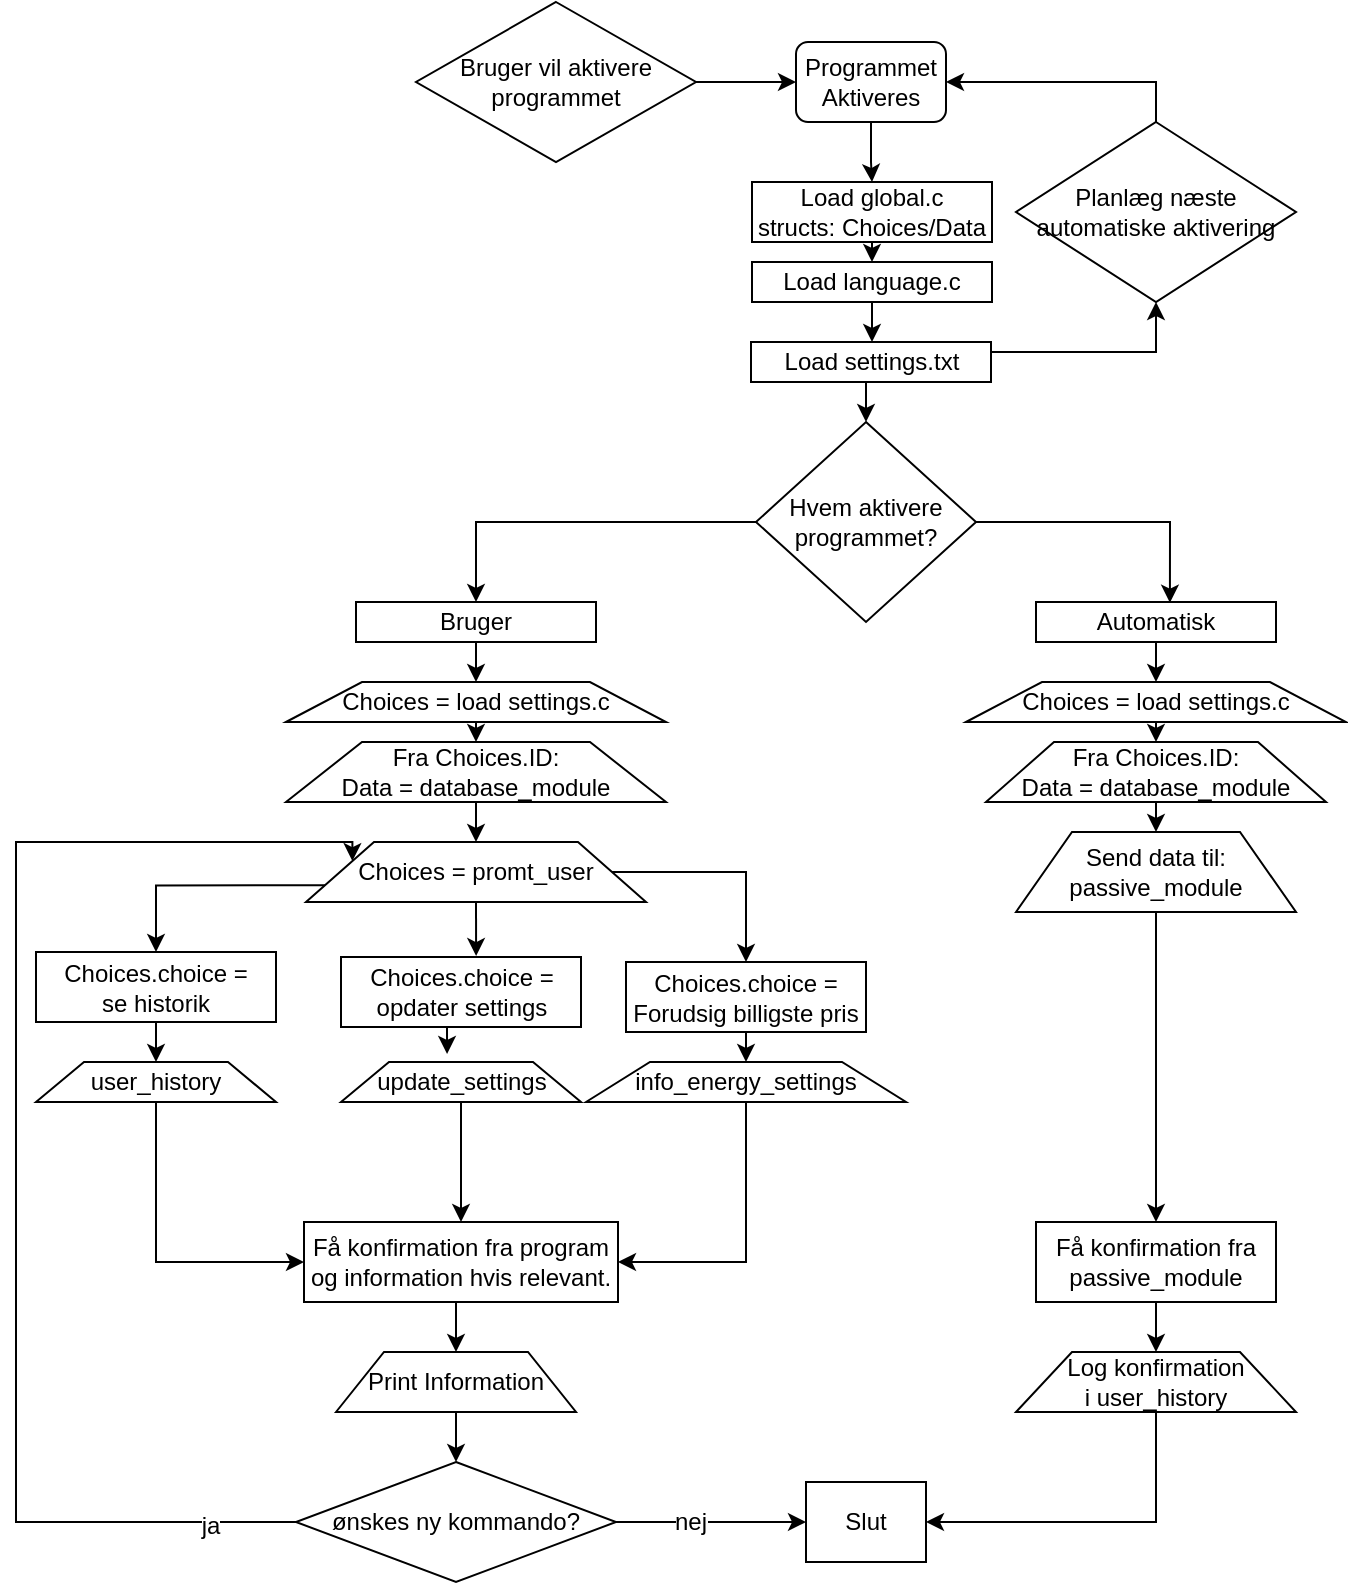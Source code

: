 <mxfile version="12.3.8" type="device" pages="1"><diagram id="7tBQpWJaHfE-J7XyNRyv" name="Page-1"><mxGraphModel dx="1888" dy="553" grid="1" gridSize="10" guides="1" tooltips="1" connect="1" arrows="1" fold="1" page="1" pageScale="1" pageWidth="850" pageHeight="1100" math="0" shadow="0"><root><mxCell id="0"/><mxCell id="1" parent="0"/><mxCell id="eCFEvjbUHckoxmTAQ7cT-56" style="edgeStyle=orthogonalEdgeStyle;rounded=0;orthogonalLoop=1;jettySize=auto;html=1;exitX=0.5;exitY=1;exitDx=0;exitDy=0;entryX=0.5;entryY=0;entryDx=0;entryDy=0;" edge="1" parent="1" source="eCFEvjbUHckoxmTAQ7cT-1" target="eCFEvjbUHckoxmTAQ7cT-53"><mxGeometry relative="1" as="geometry"/></mxCell><mxCell id="eCFEvjbUHckoxmTAQ7cT-1" value="Bruger" style="rounded=0;whiteSpace=wrap;html=1;" vertex="1" parent="1"><mxGeometry x="170" y="340" width="120" height="20" as="geometry"/></mxCell><mxCell id="eCFEvjbUHckoxmTAQ7cT-13" style="edgeStyle=orthogonalEdgeStyle;rounded=0;orthogonalLoop=1;jettySize=auto;html=1;exitX=0.5;exitY=1;exitDx=0;exitDy=0;" edge="1" parent="1" source="eCFEvjbUHckoxmTAQ7cT-2" target="eCFEvjbUHckoxmTAQ7cT-8"><mxGeometry relative="1" as="geometry"/></mxCell><mxCell id="eCFEvjbUHckoxmTAQ7cT-2" value="Programmet Aktiveres" style="rounded=1;whiteSpace=wrap;html=1;" vertex="1" parent="1"><mxGeometry x="390" y="60" width="75" height="40" as="geometry"/></mxCell><mxCell id="eCFEvjbUHckoxmTAQ7cT-12" style="edgeStyle=orthogonalEdgeStyle;rounded=0;orthogonalLoop=1;jettySize=auto;html=1;exitX=0.5;exitY=1;exitDx=0;exitDy=0;entryX=0.5;entryY=0;entryDx=0;entryDy=0;" edge="1" parent="1" source="eCFEvjbUHckoxmTAQ7cT-8" target="eCFEvjbUHckoxmTAQ7cT-9"><mxGeometry relative="1" as="geometry"/></mxCell><mxCell id="eCFEvjbUHckoxmTAQ7cT-8" value="&lt;div&gt;Load global.c&lt;/div&gt;&lt;div&gt;structs: Choices/Data&lt;br&gt;&lt;/div&gt;" style="rounded=0;whiteSpace=wrap;html=1;" vertex="1" parent="1"><mxGeometry x="368" y="130" width="120" height="30" as="geometry"/></mxCell><mxCell id="eCFEvjbUHckoxmTAQ7cT-11" value="" style="edgeStyle=orthogonalEdgeStyle;rounded=0;orthogonalLoop=1;jettySize=auto;html=1;" edge="1" parent="1" source="eCFEvjbUHckoxmTAQ7cT-9" target="eCFEvjbUHckoxmTAQ7cT-10"><mxGeometry relative="1" as="geometry"/></mxCell><mxCell id="eCFEvjbUHckoxmTAQ7cT-9" value="Load language.c" style="rounded=0;whiteSpace=wrap;html=1;" vertex="1" parent="1"><mxGeometry x="368" y="170" width="120" height="20" as="geometry"/></mxCell><mxCell id="eCFEvjbUHckoxmTAQ7cT-16" style="edgeStyle=orthogonalEdgeStyle;rounded=0;orthogonalLoop=1;jettySize=auto;html=1;exitX=1;exitY=0.25;exitDx=0;exitDy=0;entryX=0.5;entryY=1;entryDx=0;entryDy=0;" edge="1" parent="1" source="eCFEvjbUHckoxmTAQ7cT-10" target="eCFEvjbUHckoxmTAQ7cT-15"><mxGeometry relative="1" as="geometry"/></mxCell><mxCell id="eCFEvjbUHckoxmTAQ7cT-18" style="edgeStyle=orthogonalEdgeStyle;rounded=0;orthogonalLoop=1;jettySize=auto;html=1;exitX=0.5;exitY=1;exitDx=0;exitDy=0;entryX=0.5;entryY=0;entryDx=0;entryDy=0;" edge="1" parent="1" source="eCFEvjbUHckoxmTAQ7cT-10" target="eCFEvjbUHckoxmTAQ7cT-14"><mxGeometry relative="1" as="geometry"/></mxCell><mxCell id="eCFEvjbUHckoxmTAQ7cT-10" value="Load settings.txt" style="rounded=0;whiteSpace=wrap;html=1;" vertex="1" parent="1"><mxGeometry x="367.5" y="210" width="120" height="20" as="geometry"/></mxCell><mxCell id="eCFEvjbUHckoxmTAQ7cT-24" style="edgeStyle=orthogonalEdgeStyle;rounded=0;orthogonalLoop=1;jettySize=auto;html=1;exitX=0;exitY=0.5;exitDx=0;exitDy=0;entryX=0.5;entryY=0;entryDx=0;entryDy=0;" edge="1" parent="1" source="eCFEvjbUHckoxmTAQ7cT-14" target="eCFEvjbUHckoxmTAQ7cT-1"><mxGeometry relative="1" as="geometry"/></mxCell><mxCell id="eCFEvjbUHckoxmTAQ7cT-27" style="edgeStyle=orthogonalEdgeStyle;rounded=0;orthogonalLoop=1;jettySize=auto;html=1;exitX=1;exitY=0.5;exitDx=0;exitDy=0;entryX=0.558;entryY=0.017;entryDx=0;entryDy=0;entryPerimeter=0;" edge="1" parent="1" source="eCFEvjbUHckoxmTAQ7cT-14" target="eCFEvjbUHckoxmTAQ7cT-25"><mxGeometry relative="1" as="geometry"/></mxCell><mxCell id="eCFEvjbUHckoxmTAQ7cT-14" value="Hvem aktivere programmet?" style="rhombus;whiteSpace=wrap;html=1;" vertex="1" parent="1"><mxGeometry x="370" y="250" width="110" height="100" as="geometry"/></mxCell><mxCell id="eCFEvjbUHckoxmTAQ7cT-17" style="edgeStyle=orthogonalEdgeStyle;rounded=0;orthogonalLoop=1;jettySize=auto;html=1;exitX=0.5;exitY=0;exitDx=0;exitDy=0;entryX=1;entryY=0.5;entryDx=0;entryDy=0;" edge="1" parent="1" source="eCFEvjbUHckoxmTAQ7cT-15" target="eCFEvjbUHckoxmTAQ7cT-2"><mxGeometry relative="1" as="geometry"/></mxCell><mxCell id="eCFEvjbUHckoxmTAQ7cT-15" value="Planlæg næste automatiske aktivering" style="rhombus;whiteSpace=wrap;html=1;" vertex="1" parent="1"><mxGeometry x="500" y="100" width="140" height="90" as="geometry"/></mxCell><mxCell id="eCFEvjbUHckoxmTAQ7cT-21" style="edgeStyle=orthogonalEdgeStyle;rounded=0;orthogonalLoop=1;jettySize=auto;html=1;exitX=1;exitY=0.5;exitDx=0;exitDy=0;entryX=0;entryY=0.5;entryDx=0;entryDy=0;" edge="1" parent="1" source="eCFEvjbUHckoxmTAQ7cT-19" target="eCFEvjbUHckoxmTAQ7cT-2"><mxGeometry relative="1" as="geometry"/></mxCell><mxCell id="eCFEvjbUHckoxmTAQ7cT-19" value="Bruger vil aktivere programmet" style="rhombus;whiteSpace=wrap;html=1;" vertex="1" parent="1"><mxGeometry x="200" y="40" width="140" height="80" as="geometry"/></mxCell><mxCell id="eCFEvjbUHckoxmTAQ7cT-50" style="edgeStyle=orthogonalEdgeStyle;rounded=0;orthogonalLoop=1;jettySize=auto;html=1;exitX=0.5;exitY=1;exitDx=0;exitDy=0;entryX=0.5;entryY=0;entryDx=0;entryDy=0;" edge="1" parent="1" source="eCFEvjbUHckoxmTAQ7cT-25" target="eCFEvjbUHckoxmTAQ7cT-47"><mxGeometry relative="1" as="geometry"/></mxCell><mxCell id="eCFEvjbUHckoxmTAQ7cT-25" value="Automatisk" style="rounded=0;whiteSpace=wrap;html=1;" vertex="1" parent="1"><mxGeometry x="510" y="340" width="120" height="20" as="geometry"/></mxCell><mxCell id="eCFEvjbUHckoxmTAQ7cT-26" value="Slut" style="rounded=0;whiteSpace=wrap;html=1;" vertex="1" parent="1"><mxGeometry x="395" y="780" width="60" height="40" as="geometry"/></mxCell><mxCell id="eCFEvjbUHckoxmTAQ7cT-41" style="edgeStyle=orthogonalEdgeStyle;rounded=0;orthogonalLoop=1;jettySize=auto;html=1;exitX=0.5;exitY=1;exitDx=0;exitDy=0;entryX=0.5;entryY=0;entryDx=0;entryDy=0;" edge="1" parent="1" source="eCFEvjbUHckoxmTAQ7cT-38" target="eCFEvjbUHckoxmTAQ7cT-40"><mxGeometry relative="1" as="geometry"/></mxCell><mxCell id="eCFEvjbUHckoxmTAQ7cT-38" value="&lt;div&gt;Fra Choices.ID:&lt;br&gt;&lt;/div&gt;&lt;div&gt;Data = database_module&lt;/div&gt;" style="shape=trapezoid;perimeter=trapezoidPerimeter;whiteSpace=wrap;html=1;" vertex="1" parent="1"><mxGeometry x="485" y="410" width="170" height="30" as="geometry"/></mxCell><mxCell id="eCFEvjbUHckoxmTAQ7cT-43" style="edgeStyle=orthogonalEdgeStyle;rounded=0;orthogonalLoop=1;jettySize=auto;html=1;exitX=0.5;exitY=1;exitDx=0;exitDy=0;entryX=0.5;entryY=0;entryDx=0;entryDy=0;" edge="1" parent="1" source="eCFEvjbUHckoxmTAQ7cT-40" target="eCFEvjbUHckoxmTAQ7cT-42"><mxGeometry relative="1" as="geometry"/></mxCell><mxCell id="eCFEvjbUHckoxmTAQ7cT-40" value="&lt;div&gt;Send data til:&lt;/div&gt;&lt;div&gt;passive_module&lt;br&gt;&lt;/div&gt;" style="shape=trapezoid;perimeter=trapezoidPerimeter;whiteSpace=wrap;html=1;" vertex="1" parent="1"><mxGeometry x="500" y="455" width="140" height="40" as="geometry"/></mxCell><mxCell id="eCFEvjbUHckoxmTAQ7cT-61" style="edgeStyle=orthogonalEdgeStyle;rounded=0;orthogonalLoop=1;jettySize=auto;html=1;exitX=0.5;exitY=1;exitDx=0;exitDy=0;entryX=0.5;entryY=0;entryDx=0;entryDy=0;" edge="1" parent="1" source="eCFEvjbUHckoxmTAQ7cT-42" target="eCFEvjbUHckoxmTAQ7cT-60"><mxGeometry relative="1" as="geometry"/></mxCell><mxCell id="eCFEvjbUHckoxmTAQ7cT-42" value="Få konfirmation fra passive_module" style="rounded=0;whiteSpace=wrap;html=1;" vertex="1" parent="1"><mxGeometry x="510" y="650" width="120" height="40" as="geometry"/></mxCell><mxCell id="eCFEvjbUHckoxmTAQ7cT-70" style="edgeStyle=orthogonalEdgeStyle;rounded=0;orthogonalLoop=1;jettySize=auto;html=1;exitX=0.5;exitY=1;exitDx=0;exitDy=0;entryX=0.563;entryY=-0.014;entryDx=0;entryDy=0;entryPerimeter=0;" edge="1" parent="1" source="eCFEvjbUHckoxmTAQ7cT-45" target="eCFEvjbUHckoxmTAQ7cT-68"><mxGeometry relative="1" as="geometry"/></mxCell><mxCell id="eCFEvjbUHckoxmTAQ7cT-71" style="edgeStyle=orthogonalEdgeStyle;rounded=0;orthogonalLoop=1;jettySize=auto;html=1;exitX=0;exitY=0.75;exitDx=0;exitDy=0;entryX=0.5;entryY=0;entryDx=0;entryDy=0;" edge="1" parent="1" source="eCFEvjbUHckoxmTAQ7cT-45" target="eCFEvjbUHckoxmTAQ7cT-65"><mxGeometry relative="1" as="geometry"/></mxCell><mxCell id="eCFEvjbUHckoxmTAQ7cT-73" style="edgeStyle=orthogonalEdgeStyle;rounded=0;orthogonalLoop=1;jettySize=auto;html=1;exitX=1;exitY=0.5;exitDx=0;exitDy=0;entryX=0.5;entryY=0;entryDx=0;entryDy=0;" edge="1" parent="1" source="eCFEvjbUHckoxmTAQ7cT-45" target="eCFEvjbUHckoxmTAQ7cT-67"><mxGeometry relative="1" as="geometry"><mxPoint x="380" y="475" as="targetPoint"/><Array as="points"><mxPoint x="365" y="475"/></Array></mxGeometry></mxCell><mxCell id="eCFEvjbUHckoxmTAQ7cT-45" value="Choices = promt_user" style="shape=trapezoid;perimeter=trapezoidPerimeter;whiteSpace=wrap;html=1;" vertex="1" parent="1"><mxGeometry x="145" y="460" width="170" height="30" as="geometry"/></mxCell><mxCell id="eCFEvjbUHckoxmTAQ7cT-51" style="edgeStyle=orthogonalEdgeStyle;rounded=0;orthogonalLoop=1;jettySize=auto;html=1;exitX=0.5;exitY=1;exitDx=0;exitDy=0;entryX=0.5;entryY=0;entryDx=0;entryDy=0;" edge="1" parent="1" source="eCFEvjbUHckoxmTAQ7cT-47" target="eCFEvjbUHckoxmTAQ7cT-38"><mxGeometry relative="1" as="geometry"/></mxCell><mxCell id="eCFEvjbUHckoxmTAQ7cT-47" value="Choices = load settings.c" style="shape=trapezoid;perimeter=trapezoidPerimeter;whiteSpace=wrap;html=1;" vertex="1" parent="1"><mxGeometry x="475" y="380" width="190" height="20" as="geometry"/></mxCell><mxCell id="eCFEvjbUHckoxmTAQ7cT-57" style="edgeStyle=orthogonalEdgeStyle;rounded=0;orthogonalLoop=1;jettySize=auto;html=1;exitX=0.5;exitY=1;exitDx=0;exitDy=0;entryX=0.5;entryY=0;entryDx=0;entryDy=0;" edge="1" parent="1" source="eCFEvjbUHckoxmTAQ7cT-53" target="eCFEvjbUHckoxmTAQ7cT-55"><mxGeometry relative="1" as="geometry"/></mxCell><mxCell id="eCFEvjbUHckoxmTAQ7cT-53" value="&lt;div&gt;Choices = load settings.c&lt;/div&gt;" style="shape=trapezoid;perimeter=trapezoidPerimeter;whiteSpace=wrap;html=1;" vertex="1" parent="1"><mxGeometry x="135" y="380" width="190" height="20" as="geometry"/></mxCell><mxCell id="eCFEvjbUHckoxmTAQ7cT-58" style="edgeStyle=orthogonalEdgeStyle;rounded=0;orthogonalLoop=1;jettySize=auto;html=1;exitX=0.5;exitY=1;exitDx=0;exitDy=0;entryX=0.5;entryY=0;entryDx=0;entryDy=0;" edge="1" parent="1" source="eCFEvjbUHckoxmTAQ7cT-55" target="eCFEvjbUHckoxmTAQ7cT-45"><mxGeometry relative="1" as="geometry"/></mxCell><mxCell id="eCFEvjbUHckoxmTAQ7cT-55" value="&lt;div&gt;Fra Choices.ID:&lt;br&gt;&lt;/div&gt;&lt;div&gt;Data = database_module&lt;/div&gt;" style="shape=trapezoid;perimeter=trapezoidPerimeter;whiteSpace=wrap;html=1;" vertex="1" parent="1"><mxGeometry x="135" y="410" width="190" height="30" as="geometry"/></mxCell><mxCell id="eCFEvjbUHckoxmTAQ7cT-62" style="edgeStyle=orthogonalEdgeStyle;rounded=0;orthogonalLoop=1;jettySize=auto;html=1;exitX=0.5;exitY=1;exitDx=0;exitDy=0;entryX=1;entryY=0.5;entryDx=0;entryDy=0;" edge="1" parent="1" source="eCFEvjbUHckoxmTAQ7cT-60" target="eCFEvjbUHckoxmTAQ7cT-26"><mxGeometry relative="1" as="geometry"/></mxCell><mxCell id="eCFEvjbUHckoxmTAQ7cT-60" value="&lt;div&gt;Log konfirmation&lt;/div&gt;&lt;div&gt;i user_history&lt;br&gt;&lt;/div&gt;" style="shape=trapezoid;perimeter=trapezoidPerimeter;whiteSpace=wrap;html=1;" vertex="1" parent="1"><mxGeometry x="500" y="715" width="140" height="30" as="geometry"/></mxCell><mxCell id="eCFEvjbUHckoxmTAQ7cT-92" style="edgeStyle=orthogonalEdgeStyle;rounded=0;orthogonalLoop=1;jettySize=auto;html=1;exitX=0.5;exitY=1;exitDx=0;exitDy=0;entryX=0.5;entryY=0;entryDx=0;entryDy=0;" edge="1" parent="1" source="eCFEvjbUHckoxmTAQ7cT-63" target="eCFEvjbUHckoxmTAQ7cT-91"><mxGeometry relative="1" as="geometry"/></mxCell><mxCell id="eCFEvjbUHckoxmTAQ7cT-63" value="Print Information" style="shape=trapezoid;perimeter=trapezoidPerimeter;whiteSpace=wrap;html=1;" vertex="1" parent="1"><mxGeometry x="160" y="715" width="120" height="30" as="geometry"/></mxCell><mxCell id="eCFEvjbUHckoxmTAQ7cT-85" style="edgeStyle=orthogonalEdgeStyle;rounded=0;orthogonalLoop=1;jettySize=auto;html=1;exitX=0.5;exitY=1;exitDx=0;exitDy=0;entryX=0.5;entryY=0;entryDx=0;entryDy=0;" edge="1" parent="1" source="eCFEvjbUHckoxmTAQ7cT-65" target="eCFEvjbUHckoxmTAQ7cT-78"><mxGeometry relative="1" as="geometry"/></mxCell><mxCell id="eCFEvjbUHckoxmTAQ7cT-65" value="&lt;div&gt;Choices.choice =&lt;/div&gt;&lt;div&gt;se historik&lt;br&gt;&lt;/div&gt;" style="rounded=0;whiteSpace=wrap;html=1;" vertex="1" parent="1"><mxGeometry x="10" y="515" width="120" height="35" as="geometry"/></mxCell><mxCell id="eCFEvjbUHckoxmTAQ7cT-82" style="edgeStyle=orthogonalEdgeStyle;rounded=0;orthogonalLoop=1;jettySize=auto;html=1;exitX=0.5;exitY=1;exitDx=0;exitDy=0;entryX=0.5;entryY=0;entryDx=0;entryDy=0;" edge="1" parent="1" source="eCFEvjbUHckoxmTAQ7cT-67" target="eCFEvjbUHckoxmTAQ7cT-79"><mxGeometry relative="1" as="geometry"/></mxCell><mxCell id="eCFEvjbUHckoxmTAQ7cT-67" value="&lt;div&gt;Choices.choice =&lt;/div&gt;&lt;div&gt;Forudsig billigste pris&lt;br&gt;&lt;/div&gt;" style="rounded=0;whiteSpace=wrap;html=1;" vertex="1" parent="1"><mxGeometry x="305" y="520" width="120" height="35" as="geometry"/></mxCell><mxCell id="eCFEvjbUHckoxmTAQ7cT-84" style="edgeStyle=orthogonalEdgeStyle;rounded=0;orthogonalLoop=1;jettySize=auto;html=1;exitX=0.5;exitY=1;exitDx=0;exitDy=0;entryX=0.442;entryY=-0.2;entryDx=0;entryDy=0;entryPerimeter=0;" edge="1" parent="1" source="eCFEvjbUHckoxmTAQ7cT-68" target="eCFEvjbUHckoxmTAQ7cT-80"><mxGeometry relative="1" as="geometry"/></mxCell><mxCell id="eCFEvjbUHckoxmTAQ7cT-68" value="&lt;div&gt;Choices.choice =&lt;/div&gt;&lt;div&gt;opdater settings&lt;br&gt;&lt;/div&gt;" style="rounded=0;whiteSpace=wrap;html=1;" vertex="1" parent="1"><mxGeometry x="162.5" y="517.5" width="120" height="35" as="geometry"/></mxCell><mxCell id="eCFEvjbUHckoxmTAQ7cT-89" style="edgeStyle=orthogonalEdgeStyle;rounded=0;orthogonalLoop=1;jettySize=auto;html=1;exitX=0.5;exitY=1;exitDx=0;exitDy=0;entryX=0;entryY=0.5;entryDx=0;entryDy=0;" edge="1" parent="1" source="eCFEvjbUHckoxmTAQ7cT-78" target="eCFEvjbUHckoxmTAQ7cT-86"><mxGeometry relative="1" as="geometry"/></mxCell><mxCell id="eCFEvjbUHckoxmTAQ7cT-78" value="user_history" style="shape=trapezoid;perimeter=trapezoidPerimeter;whiteSpace=wrap;html=1;" vertex="1" parent="1"><mxGeometry x="10" y="570" width="120" height="20" as="geometry"/></mxCell><mxCell id="eCFEvjbUHckoxmTAQ7cT-87" style="edgeStyle=orthogonalEdgeStyle;rounded=0;orthogonalLoop=1;jettySize=auto;html=1;exitX=0.5;exitY=1;exitDx=0;exitDy=0;entryX=1;entryY=0.5;entryDx=0;entryDy=0;" edge="1" parent="1" source="eCFEvjbUHckoxmTAQ7cT-79" target="eCFEvjbUHckoxmTAQ7cT-86"><mxGeometry relative="1" as="geometry"/></mxCell><mxCell id="eCFEvjbUHckoxmTAQ7cT-79" value="info_energy_settings" style="shape=trapezoid;perimeter=trapezoidPerimeter;whiteSpace=wrap;html=1;" vertex="1" parent="1"><mxGeometry x="285" y="570" width="160" height="20" as="geometry"/></mxCell><mxCell id="eCFEvjbUHckoxmTAQ7cT-88" style="edgeStyle=orthogonalEdgeStyle;rounded=0;orthogonalLoop=1;jettySize=auto;html=1;exitX=0.5;exitY=1;exitDx=0;exitDy=0;entryX=0.5;entryY=0;entryDx=0;entryDy=0;" edge="1" parent="1" source="eCFEvjbUHckoxmTAQ7cT-80" target="eCFEvjbUHckoxmTAQ7cT-86"><mxGeometry relative="1" as="geometry"/></mxCell><mxCell id="eCFEvjbUHckoxmTAQ7cT-80" value="update_settings" style="shape=trapezoid;perimeter=trapezoidPerimeter;whiteSpace=wrap;html=1;" vertex="1" parent="1"><mxGeometry x="162.5" y="570" width="120" height="20" as="geometry"/></mxCell><mxCell id="eCFEvjbUHckoxmTAQ7cT-81" style="edgeStyle=orthogonalEdgeStyle;rounded=0;orthogonalLoop=1;jettySize=auto;html=1;exitX=0.5;exitY=1;exitDx=0;exitDy=0;" edge="1" parent="1" source="eCFEvjbUHckoxmTAQ7cT-80" target="eCFEvjbUHckoxmTAQ7cT-80"><mxGeometry relative="1" as="geometry"/></mxCell><mxCell id="eCFEvjbUHckoxmTAQ7cT-90" style="edgeStyle=orthogonalEdgeStyle;rounded=0;orthogonalLoop=1;jettySize=auto;html=1;exitX=0.5;exitY=1;exitDx=0;exitDy=0;entryX=0.5;entryY=0;entryDx=0;entryDy=0;" edge="1" parent="1" source="eCFEvjbUHckoxmTAQ7cT-86" target="eCFEvjbUHckoxmTAQ7cT-63"><mxGeometry relative="1" as="geometry"/></mxCell><mxCell id="eCFEvjbUHckoxmTAQ7cT-86" value="&lt;div&gt;Få konfirmation fra program og information hvis relevant.&lt;br&gt;&lt;/div&gt;" style="rounded=0;whiteSpace=wrap;html=1;" vertex="1" parent="1"><mxGeometry x="144" y="650" width="157" height="40" as="geometry"/></mxCell><mxCell id="eCFEvjbUHckoxmTAQ7cT-93" style="edgeStyle=orthogonalEdgeStyle;rounded=0;orthogonalLoop=1;jettySize=auto;html=1;exitX=1;exitY=0.5;exitDx=0;exitDy=0;" edge="1" parent="1" source="eCFEvjbUHckoxmTAQ7cT-91" target="eCFEvjbUHckoxmTAQ7cT-26"><mxGeometry relative="1" as="geometry"/></mxCell><mxCell id="eCFEvjbUHckoxmTAQ7cT-95" value="nej" style="text;html=1;align=center;verticalAlign=middle;resizable=0;points=[];;labelBackgroundColor=#ffffff;" vertex="1" connectable="0" parent="eCFEvjbUHckoxmTAQ7cT-93"><mxGeometry x="-0.218" relative="1" as="geometry"><mxPoint as="offset"/></mxGeometry></mxCell><mxCell id="eCFEvjbUHckoxmTAQ7cT-94" style="edgeStyle=orthogonalEdgeStyle;rounded=0;orthogonalLoop=1;jettySize=auto;html=1;exitX=0;exitY=0.5;exitDx=0;exitDy=0;entryX=0;entryY=0.25;entryDx=0;entryDy=0;" edge="1" parent="1" source="eCFEvjbUHckoxmTAQ7cT-91" target="eCFEvjbUHckoxmTAQ7cT-45"><mxGeometry relative="1" as="geometry"><mxPoint x="180" y="350" as="targetPoint"/><Array as="points"><mxPoint y="800"/><mxPoint y="460"/><mxPoint x="168" y="460"/></Array></mxGeometry></mxCell><mxCell id="eCFEvjbUHckoxmTAQ7cT-96" value="ja" style="text;html=1;align=center;verticalAlign=middle;resizable=0;points=[];;labelBackgroundColor=#ffffff;" vertex="1" connectable="0" parent="eCFEvjbUHckoxmTAQ7cT-94"><mxGeometry x="-0.867" y="2" relative="1" as="geometry"><mxPoint as="offset"/></mxGeometry></mxCell><mxCell id="eCFEvjbUHckoxmTAQ7cT-91" value="ønskes ny kommando?" style="rhombus;whiteSpace=wrap;html=1;" vertex="1" parent="1"><mxGeometry x="140" y="770" width="160" height="60" as="geometry"/></mxCell></root></mxGraphModel></diagram></mxfile>